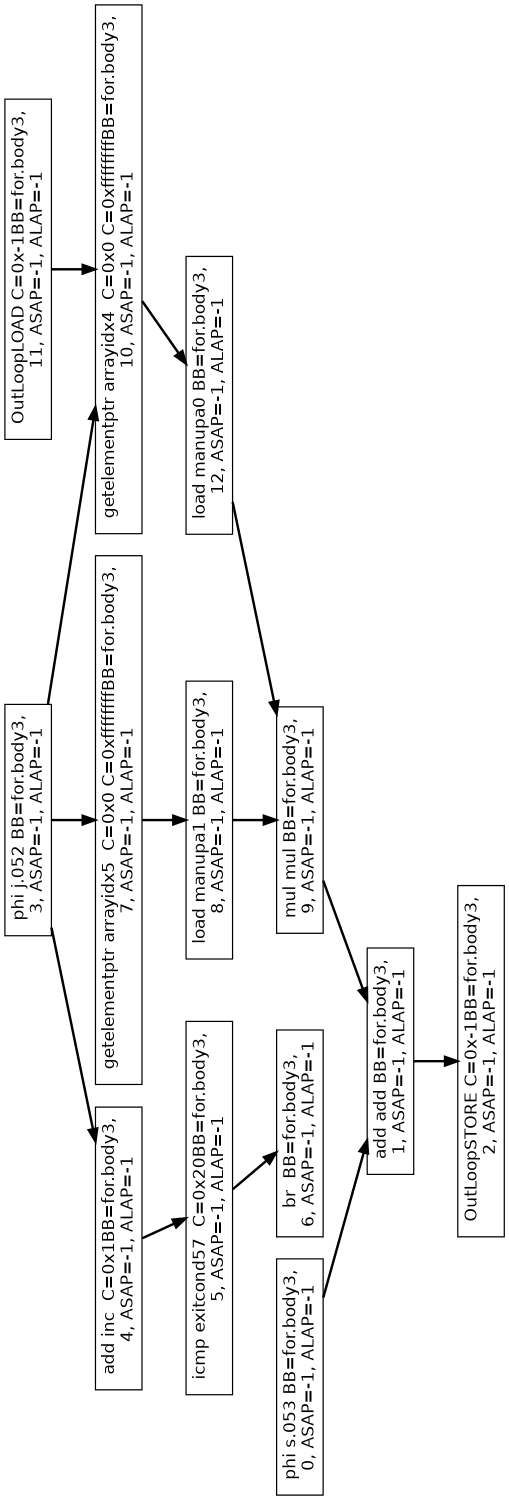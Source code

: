 digraph Region_18 {
	graph [ nslimit = "1000.0",
	orientation = landscape,
		center = true,
	page = "8.5,11",
	compound=true,
	size = "10,7.5" ] ;
"Op_0" [ fontname = "Helvetica" shape = box, label = " phi s.053 BB=for.body3,
0, ASAP=-1, ALAP=-1"]
"Op_1" [ fontname = "Helvetica" shape = box, label = " add add BB=for.body3,
1, ASAP=-1, ALAP=-1"]
"Op_2" [ fontname = "Helvetica" shape = box, label = " OutLoopSTORE C=0x-1BB=for.body3,
2, ASAP=-1, ALAP=-1"]
"Op_3" [ fontname = "Helvetica" shape = box, label = " phi j.052 BB=for.body3,
3, ASAP=-1, ALAP=-1"]
"Op_4" [ fontname = "Helvetica" shape = box, label = " add inc  C=0x1BB=for.body3,
4, ASAP=-1, ALAP=-1"]
"Op_5" [ fontname = "Helvetica" shape = box, label = " icmp exitcond57  C=0x20BB=for.body3,
5, ASAP=-1, ALAP=-1"]
"Op_6" [ fontname = "Helvetica" shape = box, label = " br  BB=for.body3,
6, ASAP=-1, ALAP=-1"]
"Op_7" [ fontname = "Helvetica" shape = box, label = " getelementptr arrayidx5  C=0x0 C=0xffffffffBB=for.body3,
7, ASAP=-1, ALAP=-1"]
"Op_8" [ fontname = "Helvetica" shape = box, label = " load manupa1 BB=for.body3,
8, ASAP=-1, ALAP=-1"]
"Op_9" [ fontname = "Helvetica" shape = box, label = " mul mul BB=for.body3,
9, ASAP=-1, ALAP=-1"]
"Op_10" [ fontname = "Helvetica" shape = box, label = " getelementptr arrayidx4  C=0x0 C=0xffffffffBB=for.body3,
10, ASAP=-1, ALAP=-1"]
"Op_11" [ fontname = "Helvetica" shape = box, label = " OutLoopLOAD C=0x-1BB=for.body3,
11, ASAP=-1, ALAP=-1"]
"Op_12" [ fontname = "Helvetica" shape = box, label = " load manupa0 BB=for.body3,
12, ASAP=-1, ALAP=-1"]
"Op_0" -> "Op_1" [style = bold, color = black];
"Op_1" -> "Op_2" [style = bold, color = black];
"Op_3" -> "Op_4" [style = bold, color = black];
"Op_3" -> "Op_7" [style = bold, color = black];
"Op_3" -> "Op_10" [style = bold, color = black];
"Op_4" -> "Op_5" [style = bold, color = black];
"Op_5" -> "Op_6" [style = bold, color = black];
"Op_7" -> "Op_8" [style = bold, color = black];
"Op_8" -> "Op_9" [style = bold, color = black];
"Op_9" -> "Op_1" [style = bold, color = black];
"Op_10" -> "Op_12" [style = bold, color = black];
"Op_11" -> "Op_10" [style = bold, color = black];
"Op_12" -> "Op_9" [style = bold, color = black];
}
